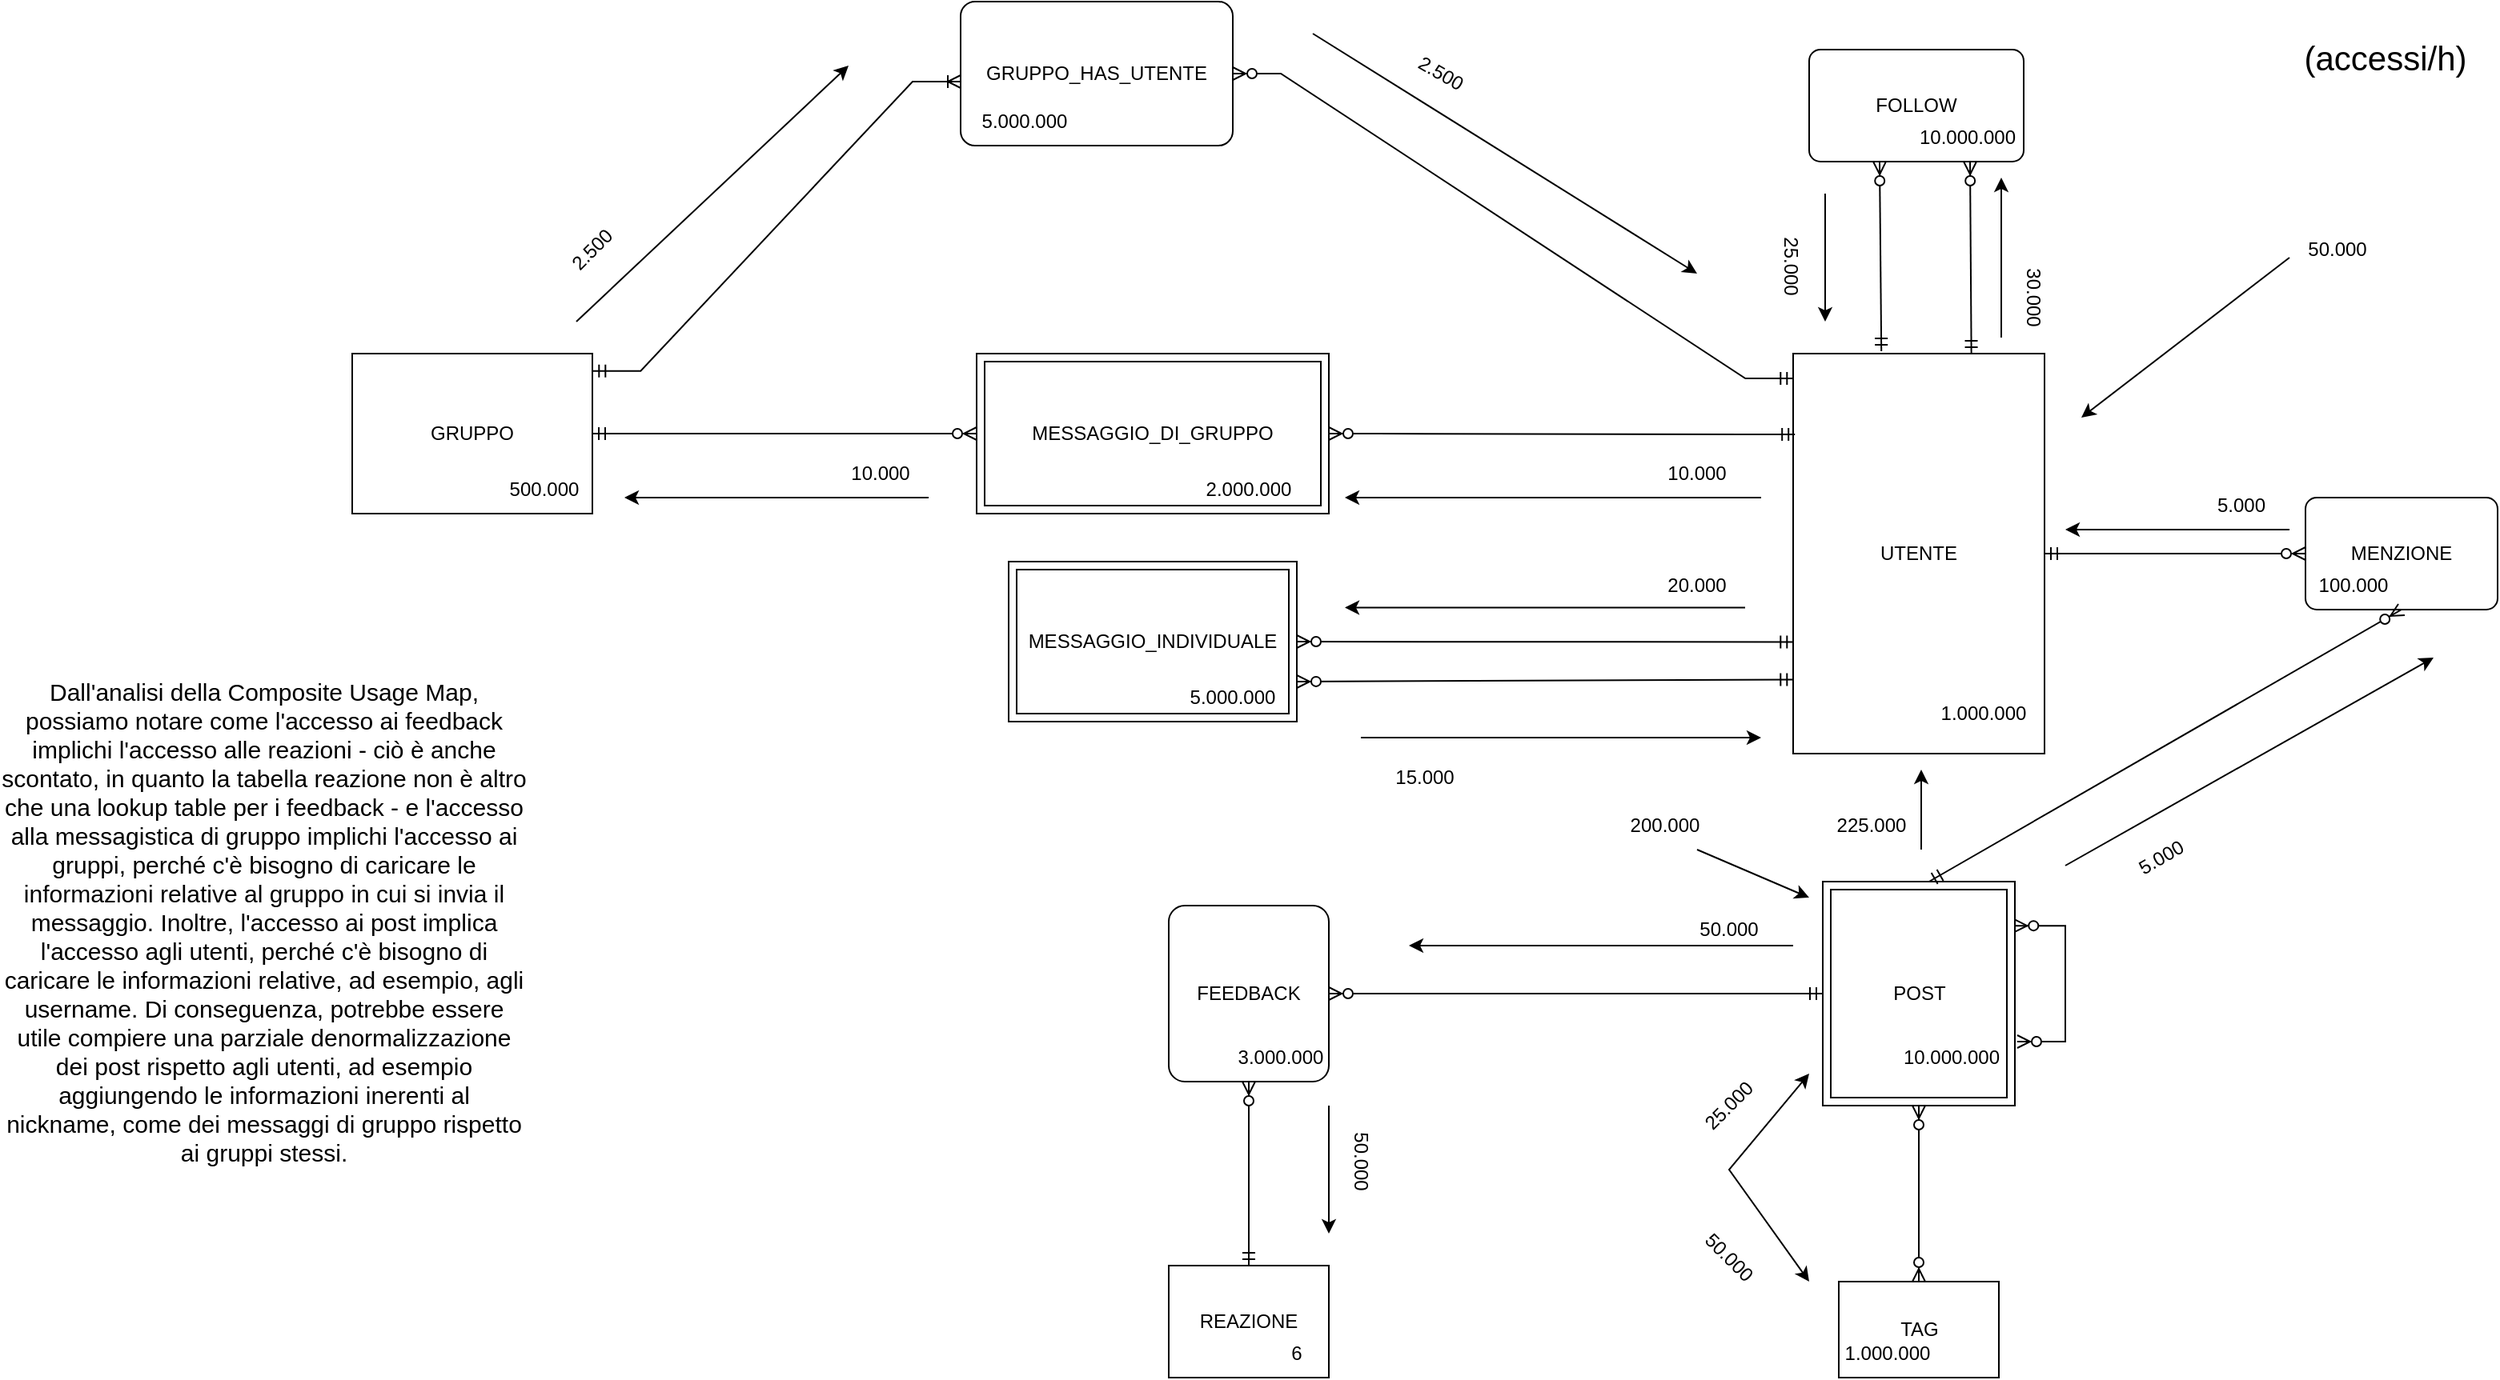 <mxfile version="26.2.14">
  <diagram name="Pagina-1" id="Jf7-HByopd5jFU31CNbr">
    <mxGraphModel grid="1" page="1" gridSize="10" guides="1" tooltips="1" connect="1" arrows="1" fold="1" pageScale="1" pageWidth="827" pageHeight="1169" math="0" shadow="0">
      <root>
        <mxCell id="0" />
        <mxCell id="1" parent="0" />
        <mxCell id="sXe381vJTORkdMs8oDE3-1" value="UTENTE" style="whiteSpace=wrap;html=1;align=center;" vertex="1" parent="1">
          <mxGeometry x="350" y="250" width="157" height="250" as="geometry" />
        </mxCell>
        <mxCell id="sXe381vJTORkdMs8oDE3-2" value="FOLLOW" style="rounded=1;arcSize=10;whiteSpace=wrap;html=1;align=center;" vertex="1" parent="1">
          <mxGeometry x="360" y="60" width="134" height="70" as="geometry" />
        </mxCell>
        <mxCell id="sXe381vJTORkdMs8oDE3-5" value="" style="fontSize=12;html=1;endArrow=ERzeroToMany;startArrow=ERmandOne;rounded=0;exitX=0.351;exitY=-0.006;exitDx=0;exitDy=0;exitPerimeter=0;" edge="1" parent="1" source="sXe381vJTORkdMs8oDE3-1">
          <mxGeometry width="100" height="100" relative="1" as="geometry">
            <mxPoint x="360" y="360" as="sourcePoint" />
            <mxPoint x="404" y="130" as="targetPoint" />
          </mxGeometry>
        </mxCell>
        <mxCell id="sXe381vJTORkdMs8oDE3-6" value="" style="fontSize=12;html=1;endArrow=ERzeroToMany;startArrow=ERmandOne;rounded=0;entryX=0.75;entryY=1;entryDx=0;entryDy=0;exitX=0.709;exitY=0;exitDx=0;exitDy=0;exitPerimeter=0;" edge="1" parent="1" source="sXe381vJTORkdMs8oDE3-1" target="sXe381vJTORkdMs8oDE3-2">
          <mxGeometry width="100" height="100" relative="1" as="geometry">
            <mxPoint x="360" y="360" as="sourcePoint" />
            <mxPoint x="460" y="260" as="targetPoint" />
          </mxGeometry>
        </mxCell>
        <mxCell id="sXe381vJTORkdMs8oDE3-9" value="MENZIONE" style="rounded=1;arcSize=10;whiteSpace=wrap;html=1;align=center;" vertex="1" parent="1">
          <mxGeometry x="670" y="340" width="120" height="70" as="geometry" />
        </mxCell>
        <mxCell id="sXe381vJTORkdMs8oDE3-10" value="" style="fontSize=12;html=1;endArrow=ERzeroToMany;startArrow=ERmandOne;rounded=0;entryX=0;entryY=0.5;entryDx=0;entryDy=0;exitX=1;exitY=0.5;exitDx=0;exitDy=0;" edge="1" parent="1" source="sXe381vJTORkdMs8oDE3-1" target="sXe381vJTORkdMs8oDE3-9">
          <mxGeometry width="100" height="100" relative="1" as="geometry">
            <mxPoint x="484" y="500" as="sourcePoint" />
            <mxPoint x="824" y="877" as="targetPoint" />
          </mxGeometry>
        </mxCell>
        <mxCell id="sXe381vJTORkdMs8oDE3-13" value="POST" style="shape=ext;margin=3;double=1;whiteSpace=wrap;html=1;align=center;" vertex="1" parent="1">
          <mxGeometry x="368.5" y="580" width="120" height="140" as="geometry" />
        </mxCell>
        <mxCell id="sXe381vJTORkdMs8oDE3-14" value="" style="edgeStyle=entityRelationEdgeStyle;fontSize=12;html=1;endArrow=ERzeroToMany;endFill=1;startArrow=ERzeroToMany;rounded=0;entryX=0.997;entryY=0.197;entryDx=0;entryDy=0;entryPerimeter=0;" edge="1" parent="1" target="sXe381vJTORkdMs8oDE3-13">
          <mxGeometry width="100" height="100" relative="1" as="geometry">
            <mxPoint x="490" y="680" as="sourcePoint" />
            <mxPoint x="620" y="970" as="targetPoint" />
          </mxGeometry>
        </mxCell>
        <mxCell id="sXe381vJTORkdMs8oDE3-17" value="TAG" style="whiteSpace=wrap;html=1;align=center;" vertex="1" parent="1">
          <mxGeometry x="378.5" y="830" width="100" height="60" as="geometry" />
        </mxCell>
        <mxCell id="sXe381vJTORkdMs8oDE3-18" value="" style="fontSize=12;html=1;endArrow=ERzeroToMany;endFill=1;startArrow=ERzeroToMany;rounded=0;entryX=0.5;entryY=1;entryDx=0;entryDy=0;exitX=0.5;exitY=0;exitDx=0;exitDy=0;" edge="1" parent="1" source="sXe381vJTORkdMs8oDE3-17" target="sXe381vJTORkdMs8oDE3-13">
          <mxGeometry width="100" height="100" relative="1" as="geometry">
            <mxPoint x="380" y="1090" as="sourcePoint" />
            <mxPoint x="480" y="990" as="targetPoint" />
          </mxGeometry>
        </mxCell>
        <mxCell id="sXe381vJTORkdMs8oDE3-19" value="" style="edgeStyle=entityRelationEdgeStyle;fontSize=12;html=1;endArrow=ERzeroToMany;startArrow=ERmandOne;rounded=0;exitX=0;exitY=0.5;exitDx=0;exitDy=0;entryX=1;entryY=0.5;entryDx=0;entryDy=0;" edge="1" parent="1" source="sXe381vJTORkdMs8oDE3-13" target="sXe381vJTORkdMs8oDE3-20">
          <mxGeometry width="100" height="100" relative="1" as="geometry">
            <mxPoint x="250" y="960" as="sourcePoint" />
            <mxPoint x="110" y="920" as="targetPoint" />
          </mxGeometry>
        </mxCell>
        <mxCell id="sXe381vJTORkdMs8oDE3-20" value="FEEDBACK" style="rounded=1;arcSize=10;whiteSpace=wrap;html=1;align=center;" vertex="1" parent="1">
          <mxGeometry x="-40" y="595" width="100" height="110" as="geometry" />
        </mxCell>
        <mxCell id="sXe381vJTORkdMs8oDE3-25" value="REAZIONE" style="whiteSpace=wrap;html=1;align=center;" vertex="1" parent="1">
          <mxGeometry x="-40" y="820" width="100" height="70" as="geometry" />
        </mxCell>
        <mxCell id="sXe381vJTORkdMs8oDE3-26" value="" style="fontSize=12;html=1;endArrow=ERzeroToMany;startArrow=ERmandOne;rounded=0;exitX=0.5;exitY=0;exitDx=0;exitDy=0;entryX=0.5;entryY=1;entryDx=0;entryDy=0;" edge="1" parent="1" source="sXe381vJTORkdMs8oDE3-25" target="sXe381vJTORkdMs8oDE3-20">
          <mxGeometry width="100" height="100" relative="1" as="geometry">
            <mxPoint x="40" y="1050" as="sourcePoint" />
            <mxPoint x="140" y="950" as="targetPoint" />
          </mxGeometry>
        </mxCell>
        <mxCell id="sXe381vJTORkdMs8oDE3-29" value="" style="fontSize=12;html=1;endArrow=ERzeroToMany;startArrow=ERmandOne;rounded=0;entryX=0.5;entryY=1;entryDx=0;entryDy=0;exitX=0.553;exitY=0;exitDx=0;exitDy=0;exitPerimeter=0;" edge="1" parent="1" source="sXe381vJTORkdMs8oDE3-13" target="sXe381vJTORkdMs8oDE3-9">
          <mxGeometry width="100" height="100" relative="1" as="geometry">
            <mxPoint x="450" y="800" as="sourcePoint" />
            <mxPoint x="550" y="700" as="targetPoint" />
          </mxGeometry>
        </mxCell>
        <mxCell id="sXe381vJTORkdMs8oDE3-32" value="" style="fontSize=12;html=1;endArrow=ERzeroToMany;startArrow=ERmandOne;rounded=0;exitX=0.001;exitY=0.721;exitDx=0;exitDy=0;exitPerimeter=0;entryX=1;entryY=0.5;entryDx=0;entryDy=0;" edge="1" parent="1" source="sXe381vJTORkdMs8oDE3-1" target="sXe381vJTORkdMs8oDE3-33">
          <mxGeometry width="100" height="100" relative="1" as="geometry">
            <mxPoint x="90" y="550" as="sourcePoint" />
            <mxPoint x="40" y="375" as="targetPoint" />
          </mxGeometry>
        </mxCell>
        <mxCell id="sXe381vJTORkdMs8oDE3-33" value="MESSAGGIO_INDIVIDUALE" style="shape=ext;margin=3;double=1;whiteSpace=wrap;html=1;align=center;" vertex="1" parent="1">
          <mxGeometry x="-140" y="380" width="180" height="100" as="geometry" />
        </mxCell>
        <mxCell id="sXe381vJTORkdMs8oDE3-36" value="" style="fontSize=12;html=1;endArrow=ERzeroToMany;startArrow=ERmandOne;rounded=0;exitX=0.001;exitY=0.815;exitDx=0;exitDy=0;exitPerimeter=0;entryX=1;entryY=0.75;entryDx=0;entryDy=0;" edge="1" parent="1" source="sXe381vJTORkdMs8oDE3-1" target="sXe381vJTORkdMs8oDE3-33">
          <mxGeometry width="100" height="100" relative="1" as="geometry">
            <mxPoint x="90" y="550" as="sourcePoint" />
            <mxPoint x="190" y="450" as="targetPoint" />
          </mxGeometry>
        </mxCell>
        <mxCell id="sXe381vJTORkdMs8oDE3-39" value="MESSAGGIO_DI_GRUPPO" style="shape=ext;margin=3;double=1;whiteSpace=wrap;html=1;align=center;" vertex="1" parent="1">
          <mxGeometry x="-160" y="250" width="220" height="100" as="geometry" />
        </mxCell>
        <mxCell id="sXe381vJTORkdMs8oDE3-40" value="" style="edgeStyle=entityRelationEdgeStyle;fontSize=12;html=1;endArrow=ERzeroToMany;startArrow=ERmandOne;rounded=0;entryX=1;entryY=0.5;entryDx=0;entryDy=0;exitX=0.007;exitY=0.202;exitDx=0;exitDy=0;exitPerimeter=0;" edge="1" parent="1" source="sXe381vJTORkdMs8oDE3-1" target="sXe381vJTORkdMs8oDE3-39">
          <mxGeometry width="100" height="100" relative="1" as="geometry">
            <mxPoint x="190" y="350" as="sourcePoint" />
            <mxPoint x="290" y="250" as="targetPoint" />
          </mxGeometry>
        </mxCell>
        <mxCell id="sXe381vJTORkdMs8oDE3-41" value="" style="edgeStyle=entityRelationEdgeStyle;fontSize=12;html=1;endArrow=ERzeroToMany;startArrow=ERmandOne;rounded=0;entryX=0;entryY=0.5;entryDx=0;entryDy=0;" edge="1" parent="1" target="sXe381vJTORkdMs8oDE3-39">
          <mxGeometry width="100" height="100" relative="1" as="geometry">
            <mxPoint x="-400" y="300" as="sourcePoint" />
            <mxPoint x="-170" y="250" as="targetPoint" />
          </mxGeometry>
        </mxCell>
        <mxCell id="sXe381vJTORkdMs8oDE3-42" value="GRUPPO" style="whiteSpace=wrap;html=1;align=center;" vertex="1" parent="1">
          <mxGeometry x="-550" y="250" width="150" height="100" as="geometry" />
        </mxCell>
        <mxCell id="sXe381vJTORkdMs8oDE3-43" value="" style="edgeStyle=entityRelationEdgeStyle;fontSize=12;html=1;endArrow=ERoneToMany;startArrow=ERmandOne;rounded=0;exitX=1.001;exitY=0.109;exitDx=0;exitDy=0;exitPerimeter=0;" edge="1" parent="1" source="sXe381vJTORkdMs8oDE3-42">
          <mxGeometry width="100" height="100" relative="1" as="geometry">
            <mxPoint x="-160" y="350" as="sourcePoint" />
            <mxPoint x="-170" y="80" as="targetPoint" />
          </mxGeometry>
        </mxCell>
        <mxCell id="sXe381vJTORkdMs8oDE3-44" value="GRUPPO_HAS_UTENTE" style="rounded=1;arcSize=10;whiteSpace=wrap;html=1;align=center;" vertex="1" parent="1">
          <mxGeometry x="-170" y="30" width="170" height="90" as="geometry" />
        </mxCell>
        <mxCell id="sXe381vJTORkdMs8oDE3-45" value="" style="edgeStyle=entityRelationEdgeStyle;fontSize=12;html=1;endArrow=ERzeroToMany;startArrow=ERmandOne;rounded=0;exitX=0.001;exitY=0.062;exitDx=0;exitDy=0;exitPerimeter=0;entryX=1;entryY=0.5;entryDx=0;entryDy=0;" edge="1" parent="1" source="sXe381vJTORkdMs8oDE3-1" target="sXe381vJTORkdMs8oDE3-44">
          <mxGeometry width="100" height="100" relative="1" as="geometry">
            <mxPoint x="-160" y="350" as="sourcePoint" />
            <mxPoint x="-60" y="250" as="targetPoint" />
          </mxGeometry>
        </mxCell>
        <mxCell id="sXe381vJTORkdMs8oDE3-50" value="10.000.000" style="text;html=1;align=center;verticalAlign=middle;whiteSpace=wrap;rounded=0;" vertex="1" parent="1">
          <mxGeometry x="418.5" y="675" width="60" height="30" as="geometry" />
        </mxCell>
        <mxCell id="sXe381vJTORkdMs8oDE3-51" value="1.000.000" style="text;html=1;align=center;verticalAlign=middle;whiteSpace=wrap;rounded=0;" vertex="1" parent="1">
          <mxGeometry x="378.5" y="860" width="60" height="30" as="geometry" />
        </mxCell>
        <mxCell id="sXe381vJTORkdMs8oDE3-52" value="6" style="text;html=1;align=center;verticalAlign=middle;whiteSpace=wrap;rounded=0;" vertex="1" parent="1">
          <mxGeometry x="10" y="860" width="60" height="30" as="geometry" />
        </mxCell>
        <mxCell id="sXe381vJTORkdMs8oDE3-53" value="3.000.000" style="text;html=1;align=center;verticalAlign=middle;whiteSpace=wrap;rounded=0;" vertex="1" parent="1">
          <mxGeometry y="675" width="60" height="30" as="geometry" />
        </mxCell>
        <mxCell id="sXe381vJTORkdMs8oDE3-54" value="100.000" style="text;html=1;align=center;verticalAlign=middle;whiteSpace=wrap;rounded=0;" vertex="1" parent="1">
          <mxGeometry x="670" y="380" width="60" height="30" as="geometry" />
        </mxCell>
        <mxCell id="sXe381vJTORkdMs8oDE3-55" value="1.000.000" style="text;html=1;align=center;verticalAlign=middle;whiteSpace=wrap;rounded=0;" vertex="1" parent="1">
          <mxGeometry x="438.5" y="460" width="60" height="30" as="geometry" />
        </mxCell>
        <mxCell id="sXe381vJTORkdMs8oDE3-56" value="5.000.000" style="text;html=1;align=center;verticalAlign=middle;whiteSpace=wrap;rounded=0;" vertex="1" parent="1">
          <mxGeometry x="-30" y="450" width="60" height="30" as="geometry" />
        </mxCell>
        <mxCell id="sXe381vJTORkdMs8oDE3-57" value="2.000.000" style="text;html=1;align=center;verticalAlign=middle;whiteSpace=wrap;rounded=0;" vertex="1" parent="1">
          <mxGeometry x="-20" y="320" width="60" height="30" as="geometry" />
        </mxCell>
        <mxCell id="sXe381vJTORkdMs8oDE3-58" value="500.000" style="text;html=1;align=center;verticalAlign=middle;whiteSpace=wrap;rounded=0;" vertex="1" parent="1">
          <mxGeometry x="-460" y="320" width="60" height="30" as="geometry" />
        </mxCell>
        <mxCell id="sXe381vJTORkdMs8oDE3-59" value="5.000.000" style="text;html=1;align=center;verticalAlign=middle;whiteSpace=wrap;rounded=0;" vertex="1" parent="1">
          <mxGeometry x="-160" y="90" width="60" height="30" as="geometry" />
        </mxCell>
        <mxCell id="sXe381vJTORkdMs8oDE3-60" value="10.000.000" style="text;html=1;align=center;verticalAlign=middle;whiteSpace=wrap;rounded=0;" vertex="1" parent="1">
          <mxGeometry x="428.5" y="100" width="60" height="30" as="geometry" />
        </mxCell>
        <mxCell id="sXe381vJTORkdMs8oDE3-61" value="&lt;font style=&quot;font-size: 21px;&quot;&gt;(accessi/h)&lt;/font&gt;" style="text;html=1;align=center;verticalAlign=middle;whiteSpace=wrap;rounded=0;" vertex="1" parent="1">
          <mxGeometry x="690" y="50" width="60" height="30" as="geometry" />
        </mxCell>
        <mxCell id="sXe381vJTORkdMs8oDE3-62" value="" style="endArrow=classic;html=1;rounded=0;" edge="1" parent="1">
          <mxGeometry width="50" height="50" relative="1" as="geometry">
            <mxPoint x="660" y="190" as="sourcePoint" />
            <mxPoint x="530" y="290" as="targetPoint" />
          </mxGeometry>
        </mxCell>
        <mxCell id="sXe381vJTORkdMs8oDE3-63" value="200.000" style="text;html=1;align=center;verticalAlign=middle;whiteSpace=wrap;rounded=0;" vertex="1" parent="1">
          <mxGeometry x="240" y="530" width="60" height="30" as="geometry" />
        </mxCell>
        <mxCell id="sXe381vJTORkdMs8oDE3-64" value="" style="endArrow=classic;html=1;rounded=0;" edge="1" parent="1">
          <mxGeometry width="50" height="50" relative="1" as="geometry">
            <mxPoint x="290" y="560" as="sourcePoint" />
            <mxPoint x="360" y="590" as="targetPoint" />
          </mxGeometry>
        </mxCell>
        <mxCell id="sXe381vJTORkdMs8oDE3-67" value="" style="endArrow=classic;startArrow=classic;html=1;rounded=0;" edge="1" parent="1">
          <mxGeometry width="50" height="50" relative="1" as="geometry">
            <mxPoint x="360" y="830" as="sourcePoint" />
            <mxPoint x="360" y="700" as="targetPoint" />
            <Array as="points">
              <mxPoint x="310" y="760" />
            </Array>
          </mxGeometry>
        </mxCell>
        <mxCell id="sXe381vJTORkdMs8oDE3-68" value="50.000" style="text;html=1;align=center;verticalAlign=middle;whiteSpace=wrap;rounded=0;rotation=45;" vertex="1" parent="1">
          <mxGeometry x="280" y="800" width="60" height="30" as="geometry" />
        </mxCell>
        <mxCell id="sXe381vJTORkdMs8oDE3-69" value="25.000" style="text;html=1;align=center;verticalAlign=middle;whiteSpace=wrap;rounded=0;rotation=-45;" vertex="1" parent="1">
          <mxGeometry x="280" y="705" width="60" height="30" as="geometry" />
        </mxCell>
        <mxCell id="sXe381vJTORkdMs8oDE3-70" value="" style="endArrow=classic;html=1;rounded=0;" edge="1" parent="1">
          <mxGeometry width="50" height="50" relative="1" as="geometry">
            <mxPoint x="350" y="620" as="sourcePoint" />
            <mxPoint x="110" y="620" as="targetPoint" />
          </mxGeometry>
        </mxCell>
        <mxCell id="sXe381vJTORkdMs8oDE3-71" value="50.000" style="text;html=1;align=center;verticalAlign=middle;whiteSpace=wrap;rounded=0;" vertex="1" parent="1">
          <mxGeometry x="280" y="595" width="60" height="30" as="geometry" />
        </mxCell>
        <mxCell id="sXe381vJTORkdMs8oDE3-73" value="" style="endArrow=classic;html=1;rounded=0;" edge="1" parent="1">
          <mxGeometry width="50" height="50" relative="1" as="geometry">
            <mxPoint x="60" y="720" as="sourcePoint" />
            <mxPoint x="60" y="800" as="targetPoint" />
          </mxGeometry>
        </mxCell>
        <mxCell id="sXe381vJTORkdMs8oDE3-74" value="50.000" style="text;html=1;align=center;verticalAlign=middle;whiteSpace=wrap;rounded=0;rotation=90;" vertex="1" parent="1">
          <mxGeometry x="50" y="740" width="60" height="30" as="geometry" />
        </mxCell>
        <mxCell id="sXe381vJTORkdMs8oDE3-76" value="50.000" style="text;html=1;align=center;verticalAlign=middle;whiteSpace=wrap;rounded=0;" vertex="1" parent="1">
          <mxGeometry x="660" y="170" width="60" height="30" as="geometry" />
        </mxCell>
        <mxCell id="sXe381vJTORkdMs8oDE3-77" value="30.000" style="text;html=1;align=center;verticalAlign=middle;whiteSpace=wrap;rounded=0;rotation=90;" vertex="1" parent="1">
          <mxGeometry x="470" y="200" width="60" height="30" as="geometry" />
        </mxCell>
        <mxCell id="sXe381vJTORkdMs8oDE3-78" value="" style="endArrow=classic;html=1;rounded=0;" edge="1" parent="1">
          <mxGeometry width="50" height="50" relative="1" as="geometry">
            <mxPoint x="480" y="240" as="sourcePoint" />
            <mxPoint x="480" y="140" as="targetPoint" />
          </mxGeometry>
        </mxCell>
        <mxCell id="sXe381vJTORkdMs8oDE3-79" value="" style="endArrow=classic;html=1;rounded=0;" edge="1" parent="1">
          <mxGeometry width="50" height="50" relative="1" as="geometry">
            <mxPoint x="320" y="408.75" as="sourcePoint" />
            <mxPoint x="70" y="408.75" as="targetPoint" />
          </mxGeometry>
        </mxCell>
        <mxCell id="sXe381vJTORkdMs8oDE3-80" value="20.000" style="text;html=1;align=center;verticalAlign=middle;whiteSpace=wrap;rounded=0;" vertex="1" parent="1">
          <mxGeometry x="260" y="380" width="60" height="30" as="geometry" />
        </mxCell>
        <mxCell id="sXe381vJTORkdMs8oDE3-81" value="" style="endArrow=classic;html=1;rounded=0;" edge="1" parent="1">
          <mxGeometry width="50" height="50" relative="1" as="geometry">
            <mxPoint x="80" y="490" as="sourcePoint" />
            <mxPoint x="330" y="490" as="targetPoint" />
          </mxGeometry>
        </mxCell>
        <mxCell id="sXe381vJTORkdMs8oDE3-82" value="15.000" style="text;html=1;align=center;verticalAlign=middle;whiteSpace=wrap;rounded=0;" vertex="1" parent="1">
          <mxGeometry x="90" y="500" width="60" height="30" as="geometry" />
        </mxCell>
        <mxCell id="sXe381vJTORkdMs8oDE3-83" value="" style="endArrow=classic;html=1;rounded=0;" edge="1" parent="1">
          <mxGeometry width="50" height="50" relative="1" as="geometry">
            <mxPoint x="330" y="340" as="sourcePoint" />
            <mxPoint x="70" y="340" as="targetPoint" />
          </mxGeometry>
        </mxCell>
        <mxCell id="sXe381vJTORkdMs8oDE3-84" value="" style="endArrow=classic;html=1;rounded=0;" edge="1" parent="1">
          <mxGeometry width="50" height="50" relative="1" as="geometry">
            <mxPoint x="-190" y="340" as="sourcePoint" />
            <mxPoint x="-380" y="340" as="targetPoint" />
          </mxGeometry>
        </mxCell>
        <mxCell id="sXe381vJTORkdMs8oDE3-85" value="10.000" style="text;html=1;align=center;verticalAlign=middle;whiteSpace=wrap;rounded=0;" vertex="1" parent="1">
          <mxGeometry x="260" y="310" width="60" height="30" as="geometry" />
        </mxCell>
        <mxCell id="sXe381vJTORkdMs8oDE3-86" value="10.000" style="text;html=1;align=center;verticalAlign=middle;whiteSpace=wrap;rounded=0;" vertex="1" parent="1">
          <mxGeometry x="-250" y="310" width="60" height="30" as="geometry" />
        </mxCell>
        <mxCell id="sXe381vJTORkdMs8oDE3-87" value="" style="endArrow=classic;html=1;rounded=0;" edge="1" parent="1">
          <mxGeometry width="50" height="50" relative="1" as="geometry">
            <mxPoint x="-410" y="230" as="sourcePoint" />
            <mxPoint x="-240" y="70" as="targetPoint" />
          </mxGeometry>
        </mxCell>
        <mxCell id="sXe381vJTORkdMs8oDE3-88" value="2.500" style="text;html=1;align=center;verticalAlign=middle;whiteSpace=wrap;rounded=0;rotation=-45;" vertex="1" parent="1">
          <mxGeometry x="-430" y="170" width="60" height="30" as="geometry" />
        </mxCell>
        <mxCell id="sXe381vJTORkdMs8oDE3-89" value="2.500" style="text;html=1;align=center;verticalAlign=middle;whiteSpace=wrap;rounded=0;rotation=30;" vertex="1" parent="1">
          <mxGeometry x="100" y="60" width="60" height="30" as="geometry" />
        </mxCell>
        <mxCell id="sXe381vJTORkdMs8oDE3-90" value="" style="endArrow=classic;html=1;rounded=0;" edge="1" parent="1">
          <mxGeometry width="50" height="50" relative="1" as="geometry">
            <mxPoint x="50" y="50" as="sourcePoint" />
            <mxPoint x="290" y="200" as="targetPoint" />
          </mxGeometry>
        </mxCell>
        <mxCell id="sXe381vJTORkdMs8oDE3-91" value="" style="endArrow=classic;html=1;rounded=0;" edge="1" parent="1">
          <mxGeometry width="50" height="50" relative="1" as="geometry">
            <mxPoint x="370" y="150" as="sourcePoint" />
            <mxPoint x="370" y="230" as="targetPoint" />
          </mxGeometry>
        </mxCell>
        <mxCell id="sXe381vJTORkdMs8oDE3-92" value="25.000" style="text;html=1;align=center;verticalAlign=middle;whiteSpace=wrap;rounded=0;rotation=90;" vertex="1" parent="1">
          <mxGeometry x="318.5" y="180" width="60" height="30" as="geometry" />
        </mxCell>
        <mxCell id="sXe381vJTORkdMs8oDE3-94" value="" style="endArrow=classic;html=1;rounded=0;" edge="1" parent="1">
          <mxGeometry width="50" height="50" relative="1" as="geometry">
            <mxPoint x="520" y="570" as="sourcePoint" />
            <mxPoint x="750" y="440" as="targetPoint" />
          </mxGeometry>
        </mxCell>
        <mxCell id="sXe381vJTORkdMs8oDE3-95" value="5.000" style="text;html=1;align=center;verticalAlign=middle;whiteSpace=wrap;rounded=0;rotation=-30;" vertex="1" parent="1">
          <mxGeometry x="550" y="550" width="60" height="30" as="geometry" />
        </mxCell>
        <mxCell id="sXe381vJTORkdMs8oDE3-96" value="5.000" style="text;html=1;align=center;verticalAlign=middle;whiteSpace=wrap;rounded=0;" vertex="1" parent="1">
          <mxGeometry x="600" y="330" width="60" height="30" as="geometry" />
        </mxCell>
        <mxCell id="sXe381vJTORkdMs8oDE3-97" value="" style="endArrow=classic;html=1;rounded=0;" edge="1" parent="1">
          <mxGeometry width="50" height="50" relative="1" as="geometry">
            <mxPoint x="660" y="360" as="sourcePoint" />
            <mxPoint x="520" y="360" as="targetPoint" />
          </mxGeometry>
        </mxCell>
        <mxCell id="sXe381vJTORkdMs8oDE3-98" value="&lt;font style=&quot;font-size: 15px;&quot;&gt;Dall&#39;analisi della Composite Usage Map, possiamo notare come l&#39;accesso ai feedback implichi l&#39;accesso alle reazioni - ciò è anche scontato, in quanto la tabella reazione non è altro che una lookup table per i feedback - e l&#39;accesso alla messagistica di gruppo implichi l&#39;accesso ai gruppi, perché c&#39;è bisogno di caricare le informazioni relative al gruppo in cui si invia il messaggio. Inoltre, l&#39;accesso ai post implica l&#39;accesso agli utenti, perché c&#39;è bisogno di caricare le informazioni relative, ad esempio, agli username. Di conseguenza, potrebbe essere utile compiere una parziale denormalizzazione dei post rispetto agli utenti, ad esempio aggiungendo le informazioni inerenti al nickname, come dei messaggi di gruppo rispetto ai gruppi stessi.&lt;/font&gt;" style="text;html=1;align=center;verticalAlign=middle;whiteSpace=wrap;rounded=0;" vertex="1" parent="1">
          <mxGeometry x="-770" y="470" width="330" height="270" as="geometry" />
        </mxCell>
        <mxCell id="SOdaxVzQjFp2oFC5Vq-H-1" value="" style="endArrow=classic;html=1;rounded=0;" edge="1" parent="1">
          <mxGeometry width="50" height="50" relative="1" as="geometry">
            <mxPoint x="430" y="560" as="sourcePoint" />
            <mxPoint x="430" y="510" as="targetPoint" />
          </mxGeometry>
        </mxCell>
        <mxCell id="SOdaxVzQjFp2oFC5Vq-H-2" value="225.000" style="text;html=1;align=center;verticalAlign=middle;whiteSpace=wrap;rounded=0;" vertex="1" parent="1">
          <mxGeometry x="368.5" y="530" width="60" height="30" as="geometry" />
        </mxCell>
      </root>
    </mxGraphModel>
  </diagram>
</mxfile>
